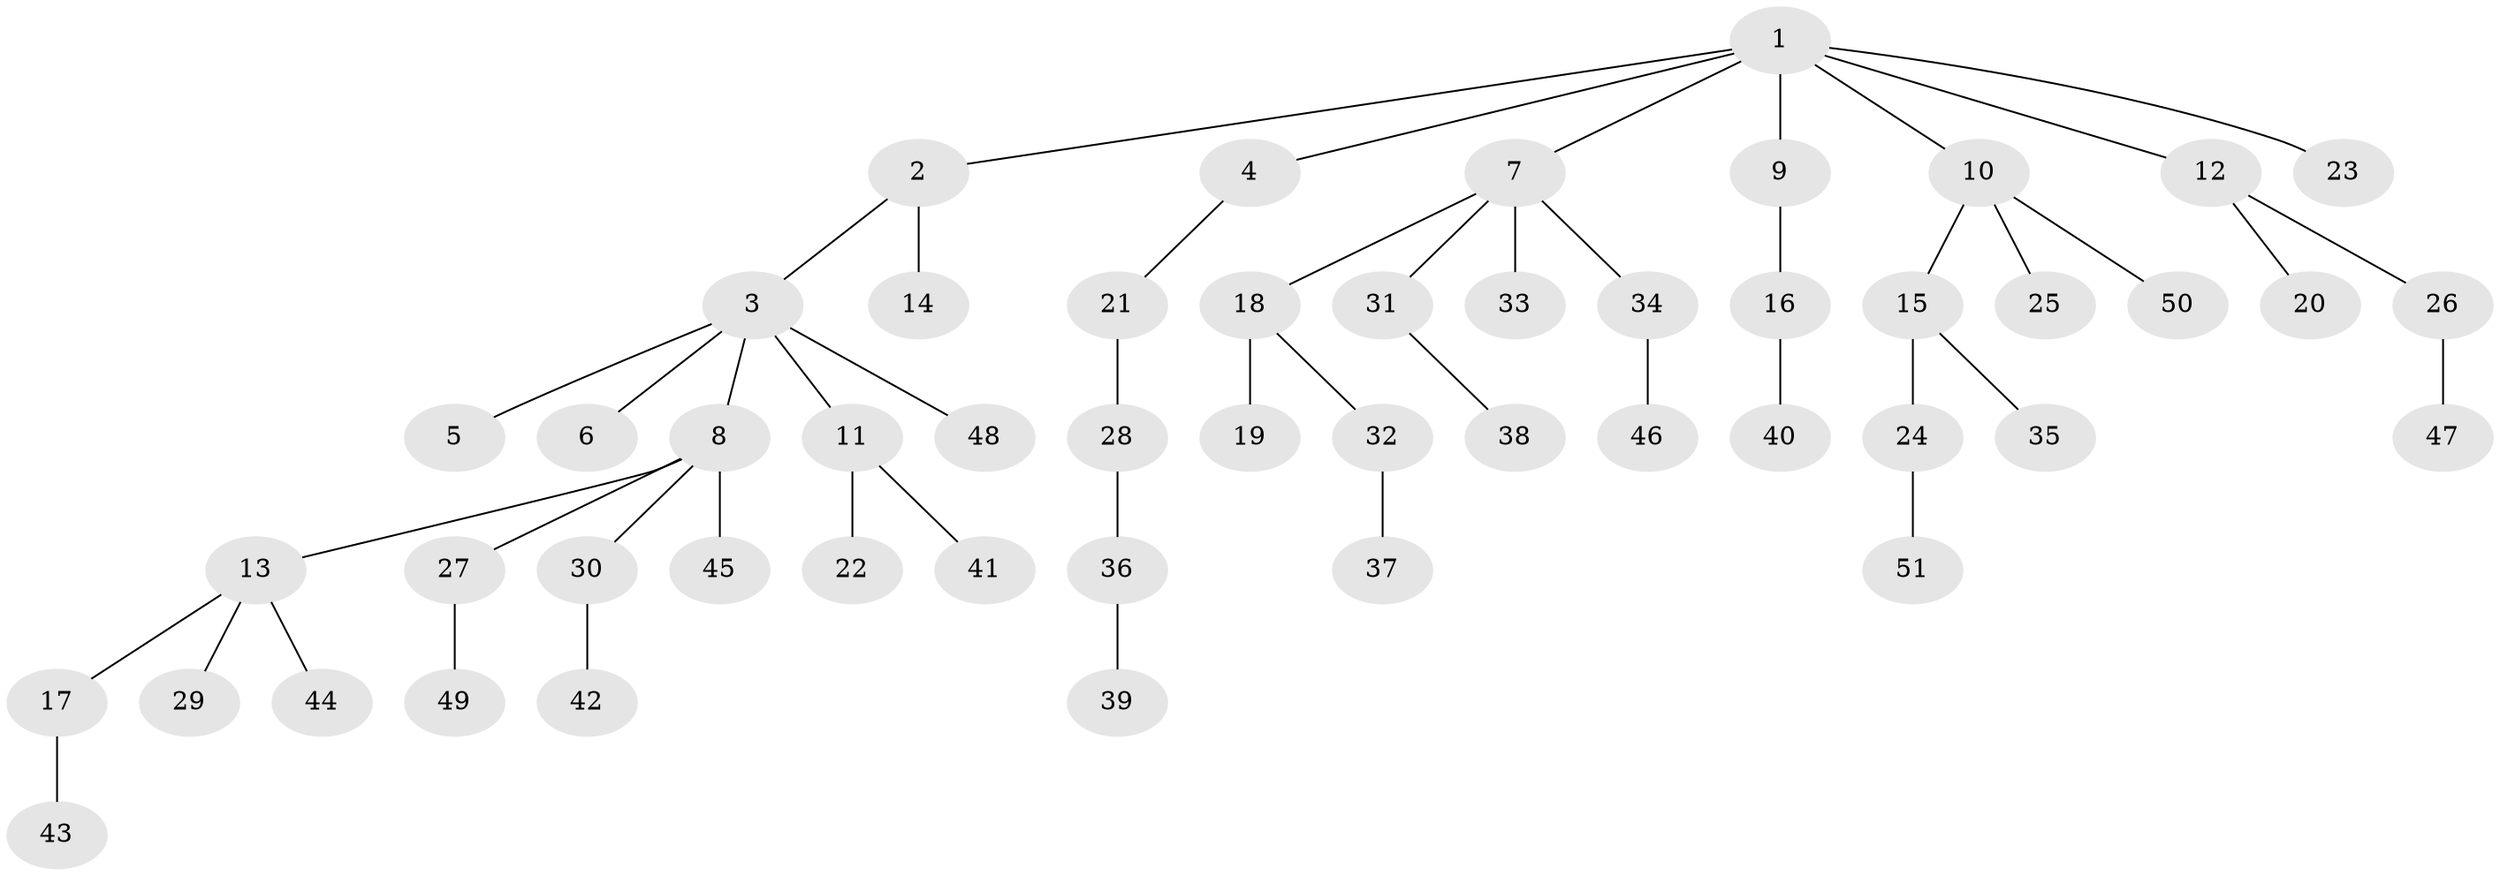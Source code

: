 // Generated by graph-tools (version 1.1) at 2025/53/03/09/25 04:53:49]
// undirected, 51 vertices, 50 edges
graph export_dot {
graph [start="1"]
  node [color=gray90,style=filled];
  1;
  2;
  3;
  4;
  5;
  6;
  7;
  8;
  9;
  10;
  11;
  12;
  13;
  14;
  15;
  16;
  17;
  18;
  19;
  20;
  21;
  22;
  23;
  24;
  25;
  26;
  27;
  28;
  29;
  30;
  31;
  32;
  33;
  34;
  35;
  36;
  37;
  38;
  39;
  40;
  41;
  42;
  43;
  44;
  45;
  46;
  47;
  48;
  49;
  50;
  51;
  1 -- 2;
  1 -- 4;
  1 -- 7;
  1 -- 9;
  1 -- 10;
  1 -- 12;
  1 -- 23;
  2 -- 3;
  2 -- 14;
  3 -- 5;
  3 -- 6;
  3 -- 8;
  3 -- 11;
  3 -- 48;
  4 -- 21;
  7 -- 18;
  7 -- 31;
  7 -- 33;
  7 -- 34;
  8 -- 13;
  8 -- 27;
  8 -- 30;
  8 -- 45;
  9 -- 16;
  10 -- 15;
  10 -- 25;
  10 -- 50;
  11 -- 22;
  11 -- 41;
  12 -- 20;
  12 -- 26;
  13 -- 17;
  13 -- 29;
  13 -- 44;
  15 -- 24;
  15 -- 35;
  16 -- 40;
  17 -- 43;
  18 -- 19;
  18 -- 32;
  21 -- 28;
  24 -- 51;
  26 -- 47;
  27 -- 49;
  28 -- 36;
  30 -- 42;
  31 -- 38;
  32 -- 37;
  34 -- 46;
  36 -- 39;
}
